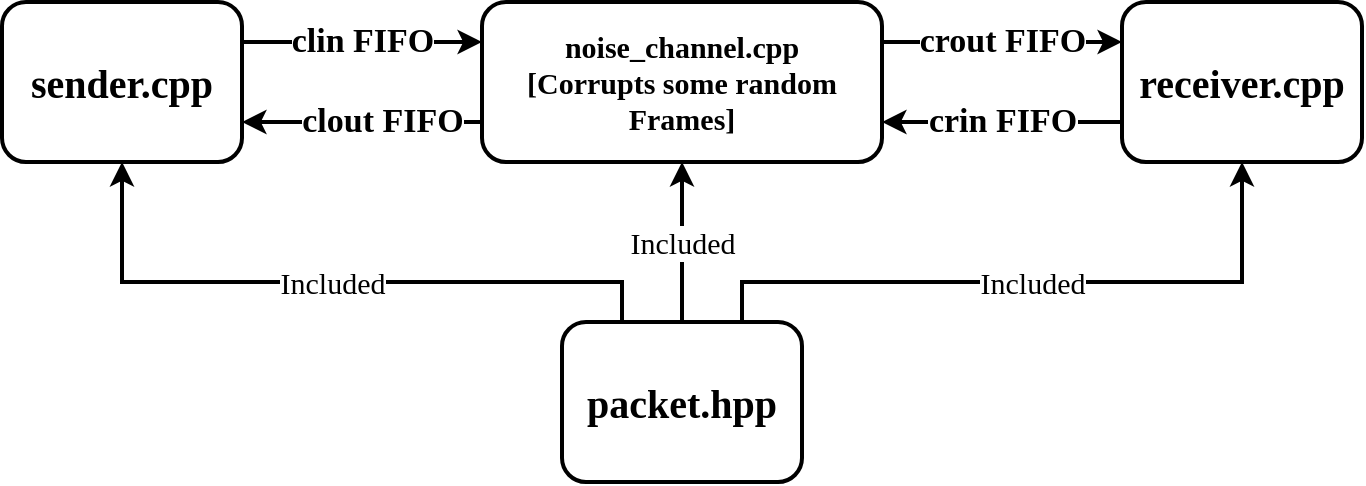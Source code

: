 <mxfile version="15.9.1" type="github">
  <diagram id="r5UYVvzgzgyQEtptvjz8" name="Page-1">
    <mxGraphModel dx="1038" dy="547" grid="1" gridSize="10" guides="1" tooltips="1" connect="1" arrows="1" fold="1" page="1" pageScale="1" pageWidth="827" pageHeight="1169" math="0" shadow="0">
      <root>
        <mxCell id="0" />
        <mxCell id="1" parent="0" />
        <mxCell id="MzcJ-6VjtfSvMSzeI9Rt-5" value="clin FIFO" style="edgeStyle=orthogonalEdgeStyle;rounded=0;orthogonalLoop=1;jettySize=auto;html=1;exitX=1;exitY=0.25;exitDx=0;exitDy=0;entryX=0;entryY=0.25;entryDx=0;entryDy=0;fontFamily=Times New Roman;fontSize=17;strokeWidth=2;fontStyle=1" edge="1" parent="1" source="MzcJ-6VjtfSvMSzeI9Rt-1" target="MzcJ-6VjtfSvMSzeI9Rt-3">
          <mxGeometry relative="1" as="geometry" />
        </mxCell>
        <mxCell id="MzcJ-6VjtfSvMSzeI9Rt-1" value="sender.cpp" style="rounded=1;whiteSpace=wrap;html=1;fontFamily=Times New Roman;fontSize=20;strokeWidth=2;fontStyle=1" vertex="1" parent="1">
          <mxGeometry x="80" y="160" width="120" height="80" as="geometry" />
        </mxCell>
        <mxCell id="MzcJ-6VjtfSvMSzeI9Rt-11" value="Included" style="edgeStyle=orthogonalEdgeStyle;rounded=0;orthogonalLoop=1;jettySize=auto;html=1;exitX=0.5;exitY=0;exitDx=0;exitDy=0;entryX=0.5;entryY=1;entryDx=0;entryDy=0;fontFamily=Times New Roman;fontSize=15;strokeWidth=2;" edge="1" parent="1" source="MzcJ-6VjtfSvMSzeI9Rt-2" target="MzcJ-6VjtfSvMSzeI9Rt-3">
          <mxGeometry relative="1" as="geometry" />
        </mxCell>
        <mxCell id="MzcJ-6VjtfSvMSzeI9Rt-12" value="Included" style="edgeStyle=orthogonalEdgeStyle;rounded=0;orthogonalLoop=1;jettySize=auto;html=1;exitX=0.75;exitY=0;exitDx=0;exitDy=0;entryX=0.5;entryY=1;entryDx=0;entryDy=0;fontFamily=Times New Roman;fontSize=15;strokeWidth=2;" edge="1" parent="1" source="MzcJ-6VjtfSvMSzeI9Rt-2" target="MzcJ-6VjtfSvMSzeI9Rt-4">
          <mxGeometry relative="1" as="geometry">
            <Array as="points">
              <mxPoint x="450" y="300" />
              <mxPoint x="700" y="300" />
            </Array>
          </mxGeometry>
        </mxCell>
        <mxCell id="MzcJ-6VjtfSvMSzeI9Rt-13" value="Included" style="edgeStyle=orthogonalEdgeStyle;rounded=0;orthogonalLoop=1;jettySize=auto;html=1;exitX=0.25;exitY=0;exitDx=0;exitDy=0;entryX=0.5;entryY=1;entryDx=0;entryDy=0;fontFamily=Times New Roman;fontSize=15;strokeWidth=2;" edge="1" parent="1" source="MzcJ-6VjtfSvMSzeI9Rt-2" target="MzcJ-6VjtfSvMSzeI9Rt-1">
          <mxGeometry relative="1" as="geometry">
            <Array as="points">
              <mxPoint x="390" y="300" />
              <mxPoint x="140" y="300" />
            </Array>
          </mxGeometry>
        </mxCell>
        <mxCell id="MzcJ-6VjtfSvMSzeI9Rt-2" value="packet.hpp" style="rounded=1;whiteSpace=wrap;html=1;fontFamily=Times New Roman;fontSize=20;strokeWidth=2;fontStyle=1" vertex="1" parent="1">
          <mxGeometry x="360" y="320" width="120" height="80" as="geometry" />
        </mxCell>
        <mxCell id="MzcJ-6VjtfSvMSzeI9Rt-6" value="clout FIFO" style="edgeStyle=orthogonalEdgeStyle;rounded=0;orthogonalLoop=1;jettySize=auto;html=1;exitX=0;exitY=0.75;exitDx=0;exitDy=0;entryX=1;entryY=0.75;entryDx=0;entryDy=0;fontFamily=Times New Roman;fontSize=17;strokeWidth=2;fontStyle=1" edge="1" parent="1" source="MzcJ-6VjtfSvMSzeI9Rt-3" target="MzcJ-6VjtfSvMSzeI9Rt-1">
          <mxGeometry x="-0.167" relative="1" as="geometry">
            <mxPoint as="offset" />
          </mxGeometry>
        </mxCell>
        <mxCell id="MzcJ-6VjtfSvMSzeI9Rt-10" value="crout FIFO" style="edgeStyle=orthogonalEdgeStyle;rounded=0;orthogonalLoop=1;jettySize=auto;html=1;exitX=1;exitY=0.25;exitDx=0;exitDy=0;fontFamily=Times New Roman;fontSize=17;strokeWidth=2;entryX=0;entryY=0.25;entryDx=0;entryDy=0;fontStyle=1" edge="1" parent="1" source="MzcJ-6VjtfSvMSzeI9Rt-3" target="MzcJ-6VjtfSvMSzeI9Rt-4">
          <mxGeometry relative="1" as="geometry">
            <mxPoint x="590" y="160" as="targetPoint" />
          </mxGeometry>
        </mxCell>
        <mxCell id="MzcJ-6VjtfSvMSzeI9Rt-3" value="noise_channel.cpp&lt;br style=&quot;font-size: 15px;&quot;&gt;[Corrupts some random Frames]" style="rounded=1;whiteSpace=wrap;html=1;fontFamily=Times New Roman;fontSize=15;strokeWidth=2;fontStyle=1" vertex="1" parent="1">
          <mxGeometry x="320" y="160" width="200" height="80" as="geometry" />
        </mxCell>
        <mxCell id="MzcJ-6VjtfSvMSzeI9Rt-9" value="crin FIFO" style="edgeStyle=orthogonalEdgeStyle;rounded=0;orthogonalLoop=1;jettySize=auto;html=1;exitX=0;exitY=0.75;exitDx=0;exitDy=0;entryX=1;entryY=0.75;entryDx=0;entryDy=0;fontFamily=Times New Roman;fontSize=17;strokeWidth=2;fontStyle=1" edge="1" parent="1" source="MzcJ-6VjtfSvMSzeI9Rt-4" target="MzcJ-6VjtfSvMSzeI9Rt-3">
          <mxGeometry relative="1" as="geometry" />
        </mxCell>
        <mxCell id="MzcJ-6VjtfSvMSzeI9Rt-4" value="receiver.cpp" style="rounded=1;whiteSpace=wrap;html=1;fontFamily=Times New Roman;fontSize=20;strokeWidth=2;fontStyle=1" vertex="1" parent="1">
          <mxGeometry x="640" y="160" width="120" height="80" as="geometry" />
        </mxCell>
      </root>
    </mxGraphModel>
  </diagram>
</mxfile>
